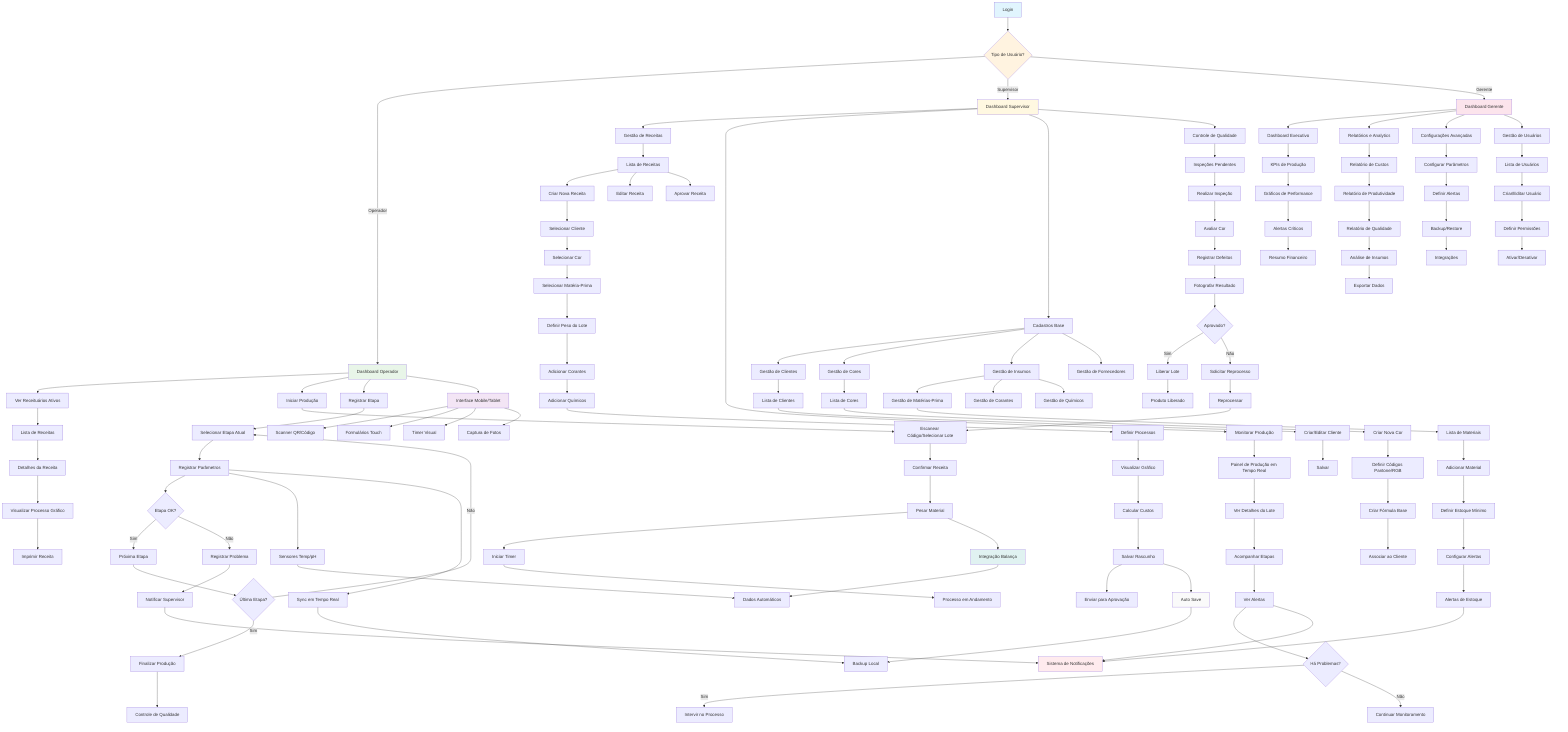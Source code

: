 flowchart TD
    A[Login] --> B{Tipo de Usuário?}
    
    B -->|Operador| C[Dashboard Operador]
    B -->|Supervisor| D[Dashboard Supervisor]
    B -->|Gerente| E[Dashboard Gerente]
    
    %% FLUXO DO OPERADOR
    C --> C1[Ver Receituários Ativos]
    C --> C2[Iniciar Produção]
    C --> C3[Registrar Etapa]
    
    C1 --> C1A[Lista de Receitas]
    C1A --> C1B[Detalhes da Receita]
    C1B --> C1C[Visualizar Processo Gráfico]
    C1C --> C1D[Imprimir Receita]
    
    C2 --> C2A[Escanear Código/Selecionar Lote]
    C2A --> C2B[Confirmar Receita]
    C2B --> C2C[Pesar Material]
    C2C --> C2D[Iniciar Timer]
    C2D --> C2E[Processo em Andamento]
    
    C3 --> C3A[Selecionar Etapa Atual]
    C3A --> C3B[Registrar Parâmetros]
    C3B --> C3C{Etapa OK?}
    C3C -->|Sim| C3D[Próxima Etapa]
    C3C -->|Não| C3E[Registrar Problema]
    C3E --> C3F[Notificar Supervisor]
    C3D --> C3G{Última Etapa?}
    C3G -->|Não| C3A
    C3G -->|Sim| C3H[Finalizar Produção]
    
    %% FLUXO DO SUPERVISOR
    D --> D1[Gestão de Receitas]
    D --> D2[Monitorar Produção]
    D --> D3[Cadastros Base]
    D --> D4[Controle de Qualidade]
    
    D1 --> D1A[Lista de Receitas]
    D1A --> D1B[Criar Nova Receita]
    D1A --> D1C[Editar Receita]
    D1A --> D1D[Aprovar Receita]
    
    D1B --> D1B1[Selecionar Cliente]
    D1B1 --> D1B2[Selecionar Cor]
    D1B2 --> D1B3[Selecionar Matéria-Prima]
    D1B3 --> D1B4[Definir Peso do Lote]
    D1B4 --> D1B5[Adicionar Corantes]
    D1B5 --> D1B6[Adicionar Químicos]
    D1B6 --> D1B7[Definir Processos]
    D1B7 --> D1B8[Visualizar Gráfico]
    D1B8 --> D1B9[Calcular Custos]
    D1B9 --> D1B10[Salvar Rascunho]
    D1B10 --> D1B11[Enviar para Aprovação]
    
    D2 --> D2A[Painel de Produção em Tempo Real]
    D2A --> D2B[Ver Detalhes do Lote]
    D2B --> D2C[Acompanhar Etapas]
    D2C --> D2D[Ver Alertas]
    D2D --> D2E{Há Problemas?}
    D2E -->|Sim| D2F[Intervir no Processo]
    D2E -->|Não| D2G[Continuar Monitoramento]
    
    D3 --> D3A[Gestão de Clientes]
    D3 --> D3B[Gestão de Cores]
    D3 --> D3C[Gestão de Insumos]
    D3 --> D3D[Gestão de Fornecedores]
    
    D3A --> D3A1[Lista de Clientes]
    D3A1 --> D3A2[Criar/Editar Cliente]
    D3A2 --> D3A3[Salvar]
    
    D3B --> D3B1[Lista de Cores]
    D3B1 --> D3B2[Criar Nova Cor]
    D3B2 --> D3B3[Definir Códigos Pantone/RGB]
    D3B3 --> D3B4[Criar Fórmula Base]
    D3B4 --> D3B5[Associar ao Cliente]
    
    D3C --> D3C1[Gestão de Matérias-Prima]
    D3C --> D3C2[Gestão de Corantes]
    D3C --> D3C3[Gestão de Químicos]
    
    D3C1 --> D3C1A[Lista de Materiais]
    D3C1A --> D3C1B[Adicionar Material]
    D3C1B --> D3C1C[Definir Estoque Mínimo]
    D3C1C --> D3C1D[Configurar Alertas]
    
    D4 --> D4A[Inspeções Pendentes]
    D4A --> D4B[Realizar Inspeção]
    D4B --> D4C[Avaliar Cor]
    D4C --> D4D[Registrar Defeitos]
    D4D --> D4E[Fotografar Resultado]
    D4E --> D4F{Aprovado?}
    D4F -->|Sim| D4G[Liberar Lote]
    D4F -->|Não| D4H[Solicitar Reprocesso]
    
    %% FLUXO DO GERENTE
    E --> E1[Dashboard Executivo]
    E --> E2[Relatórios e Analytics]
    E --> E3[Configurações Avançadas]
    E --> E4[Gestão de Usuários]
    
    E1 --> E1A[KPIs de Produção]
    E1A --> E1B[Gráficos de Performance]
    E1B --> E1C[Alertas Críticos]
    E1C --> E1D[Resumo Financeiro]
    
    E2 --> E2A[Relatório de Custos]
    E2A --> E2B[Relatório de Produtividade]
    E2B --> E2C[Relatório de Qualidade]
    E2C --> E2D[Análise de Insumos]
    E2D --> E2E[Exportar Dados]
    
    E3 --> E3A[Configurar Parâmetros]
    E3A --> E3B[Definir Alertas]
    E3B --> E3C[Backup/Restore]
    E3C --> E3D[Integrações]
    
    E4 --> E4A[Lista de Usuários]
    E4A --> E4B[Criar/Editar Usuário]
    E4B --> E4C[Definir Permissões]
    E4C --> E4D[Ativar/Desativar]
    
    %% FLUXOS TRANSVERSAIS
    C3H --> QC1[Controle de Qualidade]
    D4G --> QC2[Produto Liberado]
    D4H --> QC3[Reprocessar]
    QC3 --> C2A
    
    %% NOTIFICAÇÕES E ALERTAS
    C3F --> N1[Sistema de Notificações]
    D2D --> N1
    D3C1D --> N2[Alertas de Estoque]
    N2 --> N1
    
    %% MOBILE RESPONSIVO
    C --> M1[Interface Mobile/Tablet]
    M1 --> M2[Scanner QR/Código]
    M1 --> M3[Formulários Touch]
    M1 --> M4[Timer Visual]
    M1 --> M5[Captura de Fotos]
    
    %% INTEGRAÇÃO COM EQUIPAMENTOS
    C2C --> I1[Integração Balança]
    C3B --> I2[Sensores Temp/pH]
    I1 --> I3[Dados Automáticos]
    I2 --> I3
    
    %% BACKUP E SINCRONIZAÇÃO
    D1B10 --> S1[Auto Save]
    C3B --> S2[Sync em Tempo Real]
    S1 --> S3[Backup Local]
    S2 --> S3
    
    style A fill:#e1f5fe
    style B fill:#fff3e0
    style C fill:#e8f5e8
    style D fill:#fff8e1
    style E fill:#fce4ec
    style N1 fill:#ffebee
    style M1 fill:#f3e5f5
    style I1 fill:#e0f2f1
    style S1 fill:#fafafa